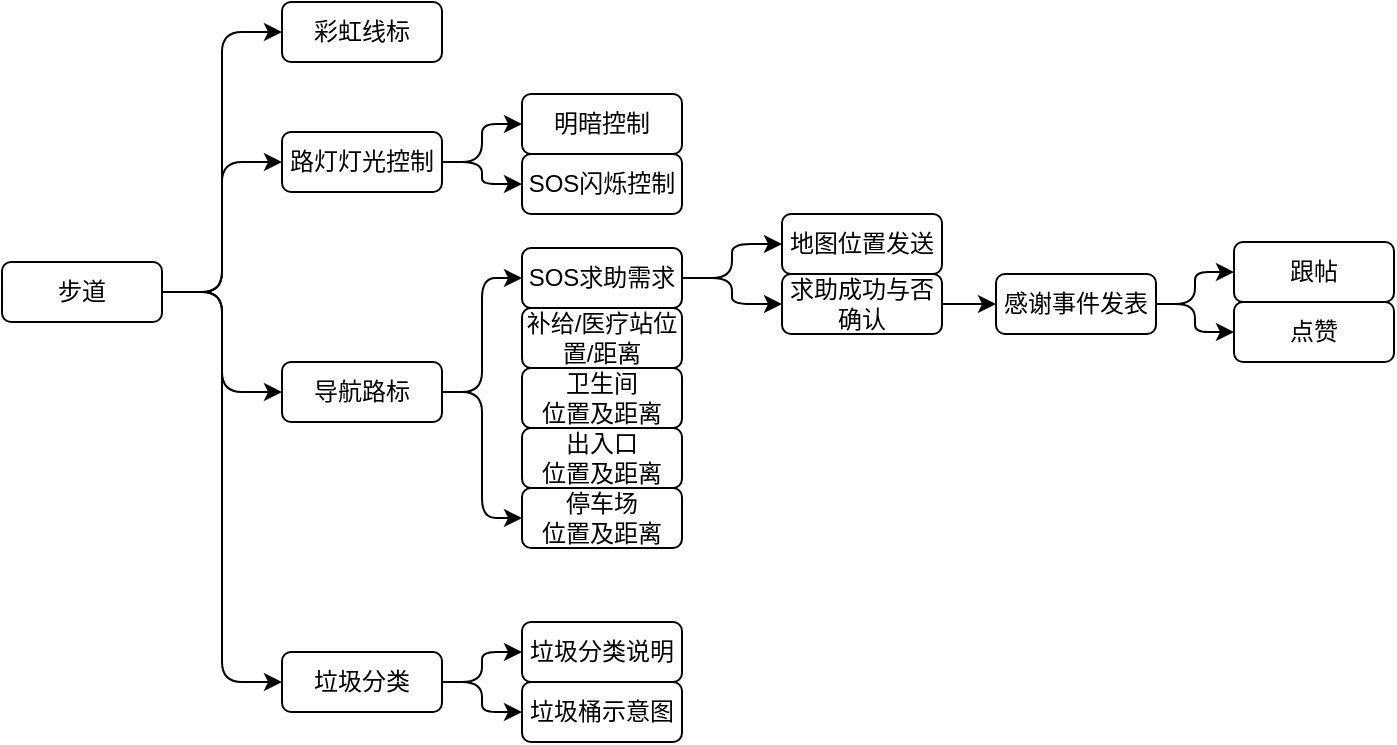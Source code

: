 <mxfile version="12.2.2" type="github" pages="1"><diagram id="2-s52XxxqH5pHmpuHVTB" name="Page-1"><mxGraphModel dx="782" dy="452" grid="1" gridSize="10" guides="1" tooltips="1" connect="1" arrows="1" fold="1" page="1" pageScale="1" pageWidth="827" pageHeight="1169" math="0" shadow="0"><root><mxCell id="0"/><mxCell id="1" parent="0"/><mxCell id="LwILsAwkkBon8N4FL6sR-1" value="步道" style="rounded=1;whiteSpace=wrap;html=1;" vertex="1" parent="1"><mxGeometry x="40" y="170" width="80" height="30" as="geometry"/></mxCell><mxCell id="LwILsAwkkBon8N4FL6sR-2" value="路灯灯光控制" style="rounded=1;whiteSpace=wrap;html=1;" vertex="1" parent="1"><mxGeometry x="180" y="105" width="80" height="30" as="geometry"/></mxCell><mxCell id="LwILsAwkkBon8N4FL6sR-3" value="彩虹线标" style="rounded=1;whiteSpace=wrap;html=1;" vertex="1" parent="1"><mxGeometry x="180" y="40" width="80" height="30" as="geometry"/></mxCell><mxCell id="LwILsAwkkBon8N4FL6sR-5" value="导航路标" style="rounded=1;whiteSpace=wrap;html=1;" vertex="1" parent="1"><mxGeometry x="180" y="220" width="80" height="30" as="geometry"/></mxCell><mxCell id="LwILsAwkkBon8N4FL6sR-17" value="" style="edgeStyle=elbowEdgeStyle;elbow=horizontal;endArrow=classic;html=1;entryX=0;entryY=0.5;entryDx=0;entryDy=0;exitX=1;exitY=0.5;exitDx=0;exitDy=0;" edge="1" parent="1" source="LwILsAwkkBon8N4FL6sR-1" target="LwILsAwkkBon8N4FL6sR-3"><mxGeometry width="50" height="50" relative="1" as="geometry"><mxPoint x="130" y="160" as="sourcePoint"/><mxPoint x="180" y="110" as="targetPoint"/></mxGeometry></mxCell><mxCell id="LwILsAwkkBon8N4FL6sR-18" value="" style="edgeStyle=elbowEdgeStyle;elbow=horizontal;endArrow=classic;html=1;entryX=0;entryY=0.5;entryDx=0;entryDy=0;exitX=1;exitY=0.5;exitDx=0;exitDy=0;" edge="1" parent="1" source="LwILsAwkkBon8N4FL6sR-1" target="LwILsAwkkBon8N4FL6sR-4"><mxGeometry width="50" height="50" relative="1" as="geometry"><mxPoint x="130" y="145" as="sourcePoint"/><mxPoint x="190" y="65" as="targetPoint"/></mxGeometry></mxCell><mxCell id="LwILsAwkkBon8N4FL6sR-19" value="" style="edgeStyle=elbowEdgeStyle;elbow=horizontal;endArrow=classic;html=1;entryX=0;entryY=0.5;entryDx=0;entryDy=0;exitX=1;exitY=0.5;exitDx=0;exitDy=0;" edge="1" parent="1" source="LwILsAwkkBon8N4FL6sR-1" target="LwILsAwkkBon8N4FL6sR-2"><mxGeometry width="50" height="50" relative="1" as="geometry"><mxPoint x="140" y="155" as="sourcePoint"/><mxPoint x="200" y="75" as="targetPoint"/></mxGeometry></mxCell><mxCell id="LwILsAwkkBon8N4FL6sR-20" value="" style="edgeStyle=elbowEdgeStyle;elbow=horizontal;endArrow=classic;html=1;entryX=0;entryY=0.5;entryDx=0;entryDy=0;exitX=1;exitY=0.5;exitDx=0;exitDy=0;" edge="1" parent="1" source="LwILsAwkkBon8N4FL6sR-1" target="LwILsAwkkBon8N4FL6sR-5"><mxGeometry width="50" height="50" relative="1" as="geometry"><mxPoint x="150" y="165" as="sourcePoint"/><mxPoint x="210" y="85" as="targetPoint"/></mxGeometry></mxCell><mxCell id="LwILsAwkkBon8N4FL6sR-21" value="" style="edgeStyle=elbowEdgeStyle;elbow=horizontal;endArrow=classic;html=1;entryX=0;entryY=0.5;entryDx=0;entryDy=0;exitX=1;exitY=0.5;exitDx=0;exitDy=0;" edge="1" parent="1" source="LwILsAwkkBon8N4FL6sR-2" target="LwILsAwkkBon8N4FL6sR-7"><mxGeometry width="50" height="50" relative="1" as="geometry"><mxPoint x="160" y="175" as="sourcePoint"/><mxPoint x="220" y="95" as="targetPoint"/></mxGeometry></mxCell><mxCell id="LwILsAwkkBon8N4FL6sR-22" value="" style="edgeStyle=elbowEdgeStyle;elbow=horizontal;endArrow=classic;html=1;entryX=0;entryY=0.5;entryDx=0;entryDy=0;exitX=1;exitY=0.5;exitDx=0;exitDy=0;" edge="1" parent="1" source="LwILsAwkkBon8N4FL6sR-2" target="LwILsAwkkBon8N4FL6sR-8"><mxGeometry width="50" height="50" relative="1" as="geometry"><mxPoint x="170" y="185" as="sourcePoint"/><mxPoint x="230" y="105" as="targetPoint"/></mxGeometry></mxCell><mxCell id="LwILsAwkkBon8N4FL6sR-26" value="" style="edgeStyle=elbowEdgeStyle;elbow=horizontal;endArrow=classic;html=1;entryX=0;entryY=0.5;entryDx=0;entryDy=0;exitX=1;exitY=0.5;exitDx=0;exitDy=0;" edge="1" parent="1" source="LwILsAwkkBon8N4FL6sR-5" target="LwILsAwkkBon8N4FL6sR-35"><mxGeometry width="50" height="50" relative="1" as="geometry"><mxPoint x="130" y="145" as="sourcePoint"/><mxPoint x="190" y="245" as="targetPoint"/></mxGeometry></mxCell><mxCell id="LwILsAwkkBon8N4FL6sR-27" value="" style="edgeStyle=elbowEdgeStyle;elbow=horizontal;endArrow=classic;html=1;entryX=0;entryY=0.5;entryDx=0;entryDy=0;exitX=1;exitY=0.5;exitDx=0;exitDy=0;" edge="1" parent="1" source="LwILsAwkkBon8N4FL6sR-5" target="LwILsAwkkBon8N4FL6sR-25"><mxGeometry width="50" height="50" relative="1" as="geometry"><mxPoint x="140" y="155" as="sourcePoint"/><mxPoint x="200" y="255" as="targetPoint"/></mxGeometry></mxCell><mxCell id="LwILsAwkkBon8N4FL6sR-33" value="" style="group" vertex="1" connectable="0" parent="1"><mxGeometry x="300" y="193" width="80" height="120" as="geometry"/></mxCell><mxCell id="LwILsAwkkBon8N4FL6sR-6" value="补给/医疗站位置/距离" style="rounded=1;whiteSpace=wrap;html=1;" vertex="1" parent="LwILsAwkkBon8N4FL6sR-33"><mxGeometry width="80" height="30" as="geometry"/></mxCell><mxCell id="LwILsAwkkBon8N4FL6sR-23" value="卫生间&lt;br&gt;位置及距离" style="rounded=1;whiteSpace=wrap;html=1;" vertex="1" parent="LwILsAwkkBon8N4FL6sR-33"><mxGeometry y="30" width="80" height="30" as="geometry"/></mxCell><mxCell id="LwILsAwkkBon8N4FL6sR-24" value="出入口&lt;br&gt;位置及距离" style="rounded=1;whiteSpace=wrap;html=1;" vertex="1" parent="LwILsAwkkBon8N4FL6sR-33"><mxGeometry y="60" width="80" height="30" as="geometry"/></mxCell><mxCell id="LwILsAwkkBon8N4FL6sR-25" value="停车场&lt;br&gt;位置及距离" style="rounded=1;whiteSpace=wrap;html=1;" vertex="1" parent="LwILsAwkkBon8N4FL6sR-33"><mxGeometry y="90" width="80" height="30" as="geometry"/></mxCell><mxCell id="LwILsAwkkBon8N4FL6sR-34" value="" style="group" vertex="1" connectable="0" parent="1"><mxGeometry x="300" y="86" width="80" height="60" as="geometry"/></mxCell><mxCell id="LwILsAwkkBon8N4FL6sR-7" value="明暗控制" style="rounded=1;whiteSpace=wrap;html=1;" vertex="1" parent="LwILsAwkkBon8N4FL6sR-34"><mxGeometry width="80" height="30" as="geometry"/></mxCell><mxCell id="LwILsAwkkBon8N4FL6sR-8" value="SOS闪烁控制" style="rounded=1;whiteSpace=wrap;html=1;" vertex="1" parent="LwILsAwkkBon8N4FL6sR-34"><mxGeometry y="30" width="80" height="30" as="geometry"/></mxCell><mxCell id="LwILsAwkkBon8N4FL6sR-35" value="SOS求助需求" style="rounded=1;whiteSpace=wrap;html=1;" vertex="1" parent="1"><mxGeometry x="300" y="163" width="80" height="30" as="geometry"/></mxCell><mxCell id="LwILsAwkkBon8N4FL6sR-37" value="地图位置发送" style="rounded=1;whiteSpace=wrap;html=1;" vertex="1" parent="1"><mxGeometry x="430" y="146" width="80" height="30" as="geometry"/></mxCell><mxCell id="LwILsAwkkBon8N4FL6sR-36" value="" style="group" vertex="1" connectable="0" parent="1"><mxGeometry x="180" y="350" width="200" height="60" as="geometry"/></mxCell><mxCell id="LwILsAwkkBon8N4FL6sR-4" value="垃圾分类" style="rounded=1;whiteSpace=wrap;html=1;" vertex="1" parent="LwILsAwkkBon8N4FL6sR-36"><mxGeometry y="15" width="80" height="30" as="geometry"/></mxCell><mxCell id="LwILsAwkkBon8N4FL6sR-30" value="" style="edgeStyle=elbowEdgeStyle;elbow=horizontal;endArrow=classic;html=1;entryX=0;entryY=0.5;entryDx=0;entryDy=0;exitX=1;exitY=0.5;exitDx=0;exitDy=0;" edge="1" parent="LwILsAwkkBon8N4FL6sR-36" source="LwILsAwkkBon8N4FL6sR-4" target="LwILsAwkkBon8N4FL6sR-28"><mxGeometry width="50" height="50" relative="1" as="geometry"><mxPoint x="90" y="-70" as="sourcePoint"/><mxPoint x="130" y="-115" as="targetPoint"/></mxGeometry></mxCell><mxCell id="LwILsAwkkBon8N4FL6sR-31" value="" style="edgeStyle=elbowEdgeStyle;elbow=horizontal;endArrow=classic;html=1;exitX=1;exitY=0.5;exitDx=0;exitDy=0;" edge="1" parent="LwILsAwkkBon8N4FL6sR-36" source="LwILsAwkkBon8N4FL6sR-4" target="LwILsAwkkBon8N4FL6sR-29"><mxGeometry width="50" height="50" relative="1" as="geometry"><mxPoint x="90" y="70" as="sourcePoint"/><mxPoint x="130" y="30" as="targetPoint"/></mxGeometry></mxCell><mxCell id="LwILsAwkkBon8N4FL6sR-32" value="" style="group" vertex="1" connectable="0" parent="LwILsAwkkBon8N4FL6sR-36"><mxGeometry x="120" width="80" height="60" as="geometry"/></mxCell><mxCell id="LwILsAwkkBon8N4FL6sR-28" value="垃圾分类说明" style="rounded=1;whiteSpace=wrap;html=1;" vertex="1" parent="LwILsAwkkBon8N4FL6sR-32"><mxGeometry width="80" height="30" as="geometry"/></mxCell><mxCell id="LwILsAwkkBon8N4FL6sR-29" value="垃圾桶示意图" style="rounded=1;whiteSpace=wrap;html=1;" vertex="1" parent="LwILsAwkkBon8N4FL6sR-32"><mxGeometry y="30" width="80" height="30" as="geometry"/></mxCell><mxCell id="LwILsAwkkBon8N4FL6sR-39" value="求助成功与否确认" style="rounded=1;whiteSpace=wrap;html=1;" vertex="1" parent="1"><mxGeometry x="430" y="176" width="80" height="30" as="geometry"/></mxCell><mxCell id="LwILsAwkkBon8N4FL6sR-40" value="感谢事件发表" style="rounded=1;whiteSpace=wrap;html=1;" vertex="1" parent="1"><mxGeometry x="537" y="176" width="80" height="30" as="geometry"/></mxCell><mxCell id="LwILsAwkkBon8N4FL6sR-42" value="" style="edgeStyle=elbowEdgeStyle;elbow=horizontal;endArrow=classic;html=1;entryX=0;entryY=0.5;entryDx=0;entryDy=0;exitX=1;exitY=0.5;exitDx=0;exitDy=0;" edge="1" parent="1" source="LwILsAwkkBon8N4FL6sR-35" target="LwILsAwkkBon8N4FL6sR-37"><mxGeometry width="50" height="50" relative="1" as="geometry"><mxPoint x="270" y="245" as="sourcePoint"/><mxPoint x="310" y="188" as="targetPoint"/></mxGeometry></mxCell><mxCell id="LwILsAwkkBon8N4FL6sR-43" value="" style="edgeStyle=elbowEdgeStyle;elbow=horizontal;endArrow=classic;html=1;entryX=0;entryY=0.5;entryDx=0;entryDy=0;exitX=1;exitY=0.5;exitDx=0;exitDy=0;" edge="1" parent="1" source="LwILsAwkkBon8N4FL6sR-35" target="LwILsAwkkBon8N4FL6sR-39"><mxGeometry width="50" height="50" relative="1" as="geometry"><mxPoint x="390" y="188" as="sourcePoint"/><mxPoint x="440" y="171" as="targetPoint"/></mxGeometry></mxCell><mxCell id="LwILsAwkkBon8N4FL6sR-44" value="" style="edgeStyle=elbowEdgeStyle;elbow=horizontal;endArrow=classic;html=1;entryX=0;entryY=0.5;entryDx=0;entryDy=0;exitX=1;exitY=0.5;exitDx=0;exitDy=0;" edge="1" parent="1" source="LwILsAwkkBon8N4FL6sR-39" target="LwILsAwkkBon8N4FL6sR-40"><mxGeometry width="50" height="50" relative="1" as="geometry"><mxPoint x="390" y="188" as="sourcePoint"/><mxPoint x="440" y="171" as="targetPoint"/></mxGeometry></mxCell><mxCell id="LwILsAwkkBon8N4FL6sR-45" value="跟帖" style="rounded=1;whiteSpace=wrap;html=1;" vertex="1" parent="1"><mxGeometry x="656" y="160" width="80" height="30" as="geometry"/></mxCell><mxCell id="LwILsAwkkBon8N4FL6sR-46" value="点赞" style="rounded=1;whiteSpace=wrap;html=1;" vertex="1" parent="1"><mxGeometry x="656" y="190" width="80" height="30" as="geometry"/></mxCell><mxCell id="LwILsAwkkBon8N4FL6sR-47" value="" style="edgeStyle=elbowEdgeStyle;elbow=horizontal;endArrow=classic;html=1;entryX=0;entryY=0.5;entryDx=0;entryDy=0;exitX=1;exitY=0.5;exitDx=0;exitDy=0;" edge="1" parent="1" source="LwILsAwkkBon8N4FL6sR-40" target="LwILsAwkkBon8N4FL6sR-45"><mxGeometry width="50" height="50" relative="1" as="geometry"><mxPoint x="390" y="188" as="sourcePoint"/><mxPoint x="440" y="171" as="targetPoint"/></mxGeometry></mxCell><mxCell id="LwILsAwkkBon8N4FL6sR-48" value="" style="edgeStyle=elbowEdgeStyle;elbow=horizontal;endArrow=classic;html=1;entryX=0;entryY=0.5;entryDx=0;entryDy=0;exitX=1;exitY=0.5;exitDx=0;exitDy=0;" edge="1" parent="1" source="LwILsAwkkBon8N4FL6sR-40" target="LwILsAwkkBon8N4FL6sR-46"><mxGeometry width="50" height="50" relative="1" as="geometry"><mxPoint x="630" y="201" as="sourcePoint"/><mxPoint x="680" y="185" as="targetPoint"/></mxGeometry></mxCell></root></mxGraphModel></diagram></mxfile>